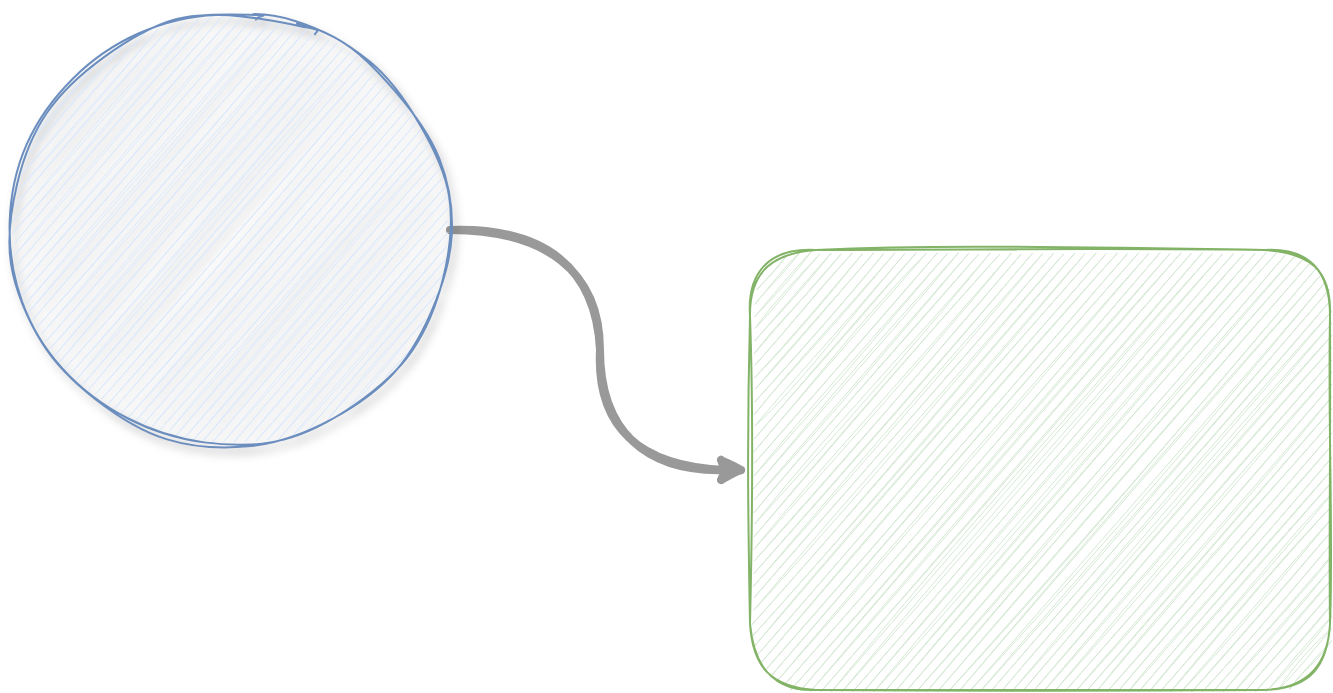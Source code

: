 <mxfile version="20.2.6" type="github">
  <diagram id="F8ZzzhPt6WF929b765hf" name="Page-1">
    <mxGraphModel dx="1011" dy="822" grid="1" gridSize="10" guides="1" tooltips="1" connect="1" arrows="1" fold="1" page="1" pageScale="1" pageWidth="850" pageHeight="1100" math="0" shadow="0">
      <root>
        <mxCell id="0" />
        <mxCell id="1" parent="0" />
        <mxCell id="QiHXSJGMS_nSBbkuwhRs-2" style="edgeStyle=orthogonalEdgeStyle;rounded=1;orthogonalLoop=1;jettySize=auto;html=1;strokeColor=#999999;strokeWidth=4;sketch=1;curved=1;" parent="1" source="HjBLI1Xo3R_VCkkVAhqT-1" target="QiHXSJGMS_nSBbkuwhRs-1" edge="1">
          <mxGeometry relative="1" as="geometry" />
        </mxCell>
        <mxCell id="HjBLI1Xo3R_VCkkVAhqT-1" value="" style="ellipse;whiteSpace=wrap;html=1;fillColor=#dae8fc;strokeColor=#6c8ebf;shadow=1;sketch=1;rounded=1;" parent="1" vertex="1">
          <mxGeometry x="110" y="80" width="220" height="220" as="geometry" />
        </mxCell>
        <mxCell id="QiHXSJGMS_nSBbkuwhRs-1" value="" style="rounded=1;whiteSpace=wrap;html=1;sketch=1;fillColor=#d5e8d4;strokeColor=#82b366;" parent="1" vertex="1">
          <mxGeometry x="480" y="200" width="290" height="220" as="geometry" />
        </mxCell>
      </root>
    </mxGraphModel>
  </diagram>
</mxfile>
